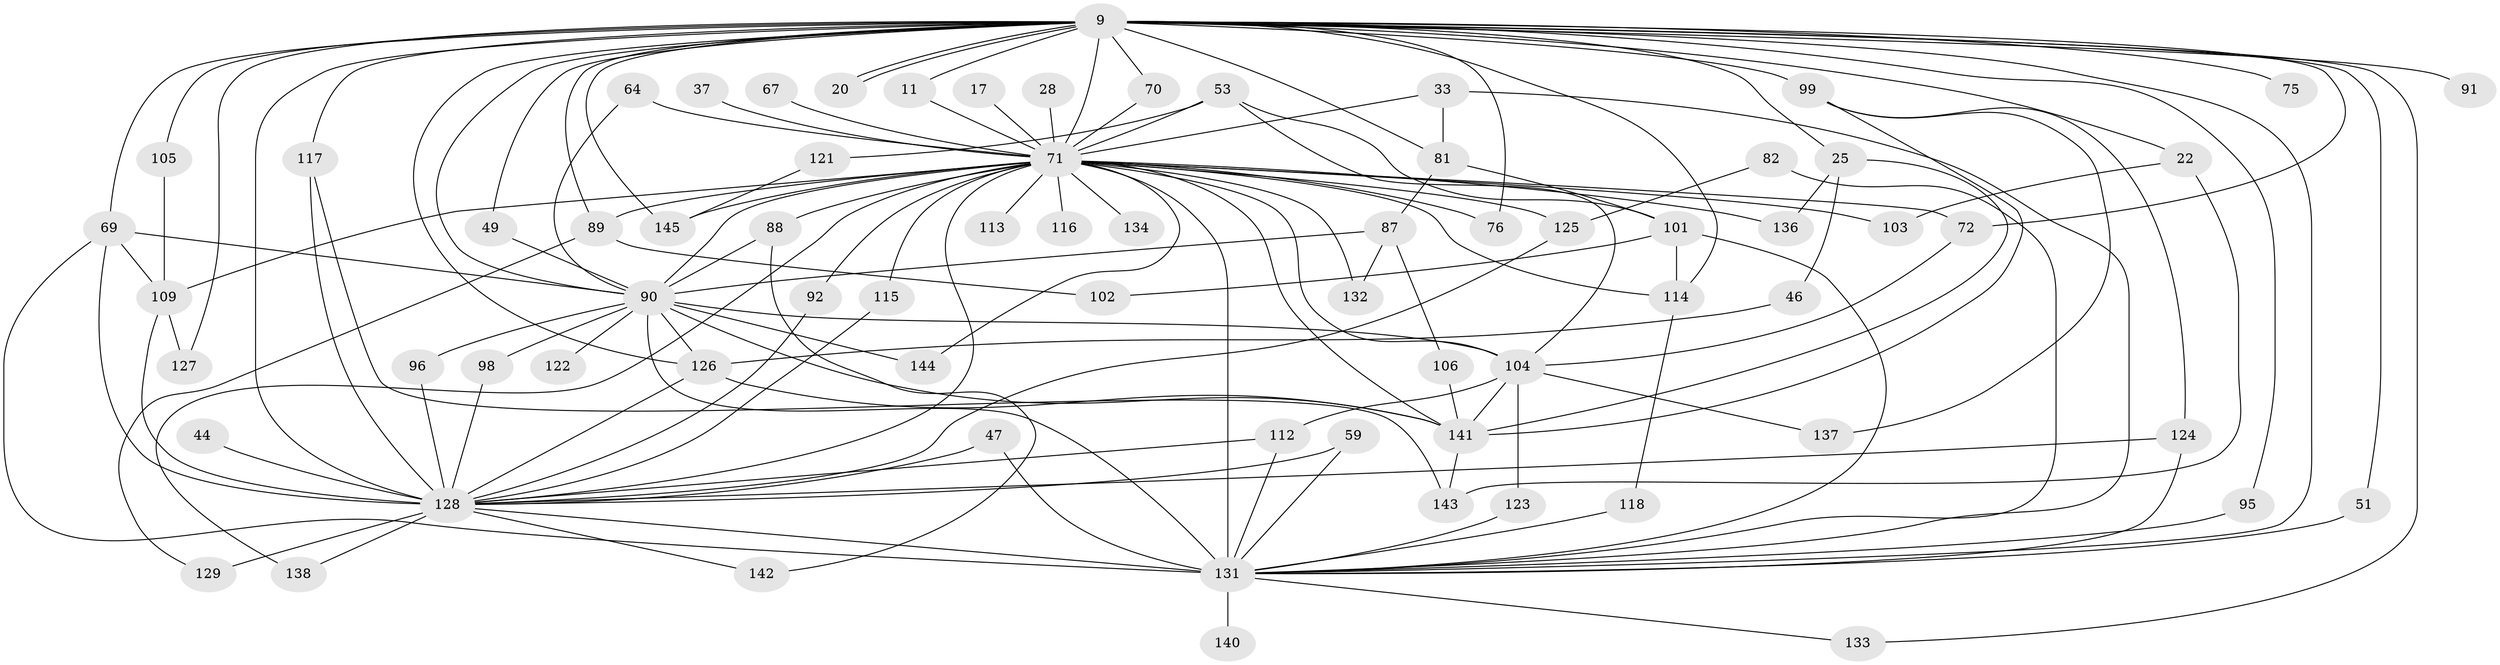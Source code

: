 // original degree distribution, {29: 0.006896551724137931, 30: 0.006896551724137931, 19: 0.006896551724137931, 17: 0.013793103448275862, 21: 0.013793103448275862, 18: 0.006896551724137931, 37: 0.006896551724137931, 28: 0.006896551724137931, 2: 0.5103448275862069, 14: 0.006896551724137931, 3: 0.21379310344827587, 7: 0.006896551724137931, 4: 0.11724137931034483, 5: 0.05517241379310345, 9: 0.006896551724137931, 8: 0.006896551724137931, 6: 0.006896551724137931}
// Generated by graph-tools (version 1.1) at 2025/44/03/09/25 04:44:59]
// undirected, 72 vertices, 142 edges
graph export_dot {
graph [start="1"]
  node [color=gray90,style=filled];
  9 [super="+2"];
  11;
  17;
  20;
  22;
  25;
  28 [super="+23"];
  33;
  37;
  44;
  46;
  47;
  49 [super="+16"];
  51;
  53;
  59;
  64;
  67;
  69 [super="+29+58"];
  70;
  71 [super="+13+7+10"];
  72 [super="+36"];
  75;
  76;
  81 [super="+35"];
  82;
  87;
  88 [super="+18"];
  89 [super="+24+42"];
  90 [super="+68+6+65"];
  91;
  92;
  95;
  96;
  98;
  99 [super="+73+15"];
  101 [super="+43"];
  102;
  103;
  104 [super="+77+85+93"];
  105;
  106;
  109 [super="+97+108"];
  112 [super="+34"];
  113;
  114 [super="+84"];
  115;
  116;
  117 [super="+86"];
  118;
  121;
  122;
  123;
  124 [super="+120"];
  125 [super="+39"];
  126 [super="+66+38+110"];
  127;
  128 [super="+50+78+107"];
  129;
  131 [super="+100+8+61"];
  132;
  133;
  134;
  136 [super="+111"];
  137;
  138;
  140;
  141 [super="+74+139+80"];
  142;
  143 [super="+135"];
  144;
  145 [super="+130"];
  9 -- 11;
  9 -- 20;
  9 -- 20;
  9 -- 22 [weight=2];
  9 -- 25 [weight=2];
  9 -- 51;
  9 -- 70;
  9 -- 72 [weight=2];
  9 -- 75 [weight=2];
  9 -- 76;
  9 -- 81 [weight=2];
  9 -- 95;
  9 -- 99 [weight=4];
  9 -- 105;
  9 -- 126 [weight=4];
  9 -- 133;
  9 -- 91;
  9 -- 49;
  9 -- 117 [weight=2];
  9 -- 127;
  9 -- 89;
  9 -- 69;
  9 -- 90 [weight=6];
  9 -- 71 [weight=9];
  9 -- 128 [weight=8];
  9 -- 131 [weight=4];
  9 -- 145;
  9 -- 114;
  11 -- 71;
  17 -- 71 [weight=2];
  22 -- 103;
  22 -- 143;
  25 -- 46;
  25 -- 141;
  25 -- 136;
  28 -- 71 [weight=3];
  33 -- 81;
  33 -- 71;
  33 -- 131;
  37 -- 71;
  44 -- 128 [weight=3];
  46 -- 126;
  47 -- 128;
  47 -- 131;
  49 -- 90 [weight=2];
  51 -- 131;
  53 -- 101;
  53 -- 121;
  53 -- 71 [weight=2];
  53 -- 104;
  59 -- 128;
  59 -- 131;
  64 -- 90;
  64 -- 71;
  67 -- 71 [weight=2];
  69 -- 90 [weight=2];
  69 -- 128 [weight=2];
  69 -- 131;
  69 -- 109;
  70 -- 71;
  71 -- 115;
  71 -- 132;
  71 -- 134;
  71 -- 136 [weight=2];
  71 -- 72;
  71 -- 88 [weight=2];
  71 -- 89 [weight=4];
  71 -- 90 [weight=10];
  71 -- 113 [weight=2];
  71 -- 128 [weight=5];
  71 -- 109 [weight=2];
  71 -- 131 [weight=10];
  71 -- 138;
  71 -- 76;
  71 -- 144;
  71 -- 145 [weight=3];
  71 -- 92;
  71 -- 103;
  71 -- 116 [weight=2];
  71 -- 125 [weight=2];
  71 -- 141 [weight=3];
  71 -- 114;
  71 -- 104 [weight=2];
  72 -- 104;
  81 -- 87;
  81 -- 101;
  82 -- 125;
  82 -- 131;
  87 -- 106;
  87 -- 132;
  87 -- 90;
  88 -- 90;
  88 -- 142;
  89 -- 102;
  89 -- 129;
  90 -- 131 [weight=5];
  90 -- 144;
  90 -- 96;
  90 -- 98;
  90 -- 122 [weight=2];
  90 -- 126;
  90 -- 141;
  90 -- 104;
  92 -- 128;
  95 -- 131;
  96 -- 128;
  98 -- 128;
  99 -- 137;
  99 -- 124;
  99 -- 141;
  101 -- 102;
  101 -- 114;
  101 -- 131;
  104 -- 141;
  104 -- 137;
  104 -- 112;
  104 -- 123;
  105 -- 109;
  106 -- 141;
  109 -- 127;
  109 -- 128;
  112 -- 128;
  112 -- 131 [weight=3];
  114 -- 118;
  115 -- 128;
  117 -- 143;
  117 -- 128;
  118 -- 131;
  121 -- 145;
  123 -- 131;
  124 -- 128;
  124 -- 131;
  125 -- 128;
  126 -- 128 [weight=3];
  126 -- 141 [weight=2];
  128 -- 129;
  128 -- 138;
  128 -- 142;
  128 -- 131;
  131 -- 133;
  131 -- 140 [weight=2];
  141 -- 143;
}
